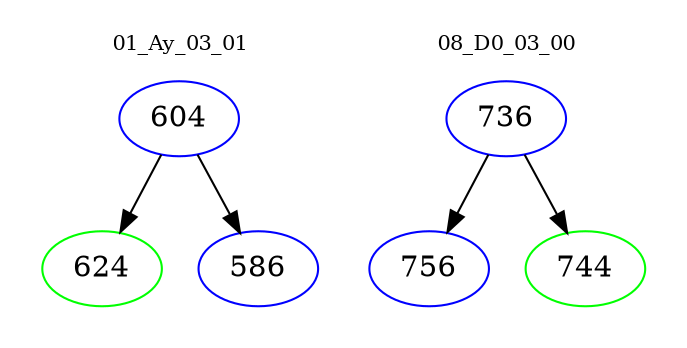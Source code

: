 digraph{
subgraph cluster_0 {
color = white
label = "01_Ay_03_01";
fontsize=10;
T0_604 [label="604", color="blue"]
T0_604 -> T0_624 [color="black"]
T0_624 [label="624", color="green"]
T0_604 -> T0_586 [color="black"]
T0_586 [label="586", color="blue"]
}
subgraph cluster_1 {
color = white
label = "08_D0_03_00";
fontsize=10;
T1_736 [label="736", color="blue"]
T1_736 -> T1_756 [color="black"]
T1_756 [label="756", color="blue"]
T1_736 -> T1_744 [color="black"]
T1_744 [label="744", color="green"]
}
}
